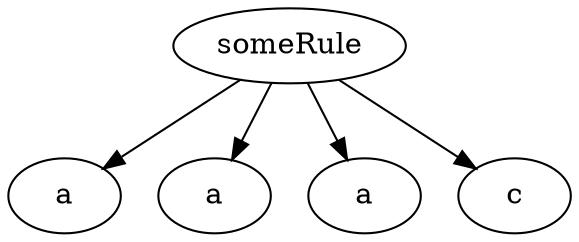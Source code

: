 
  digraph string_of_child
  {
          a1[label = "a"];
          a2[label = "a"];
          a3[label = "a"];
          c[label = "c"];
          S[label = "someRule"]

          S -> a1;
          S -> a2;
          S -> a3;
          S -> c;
  }
  
